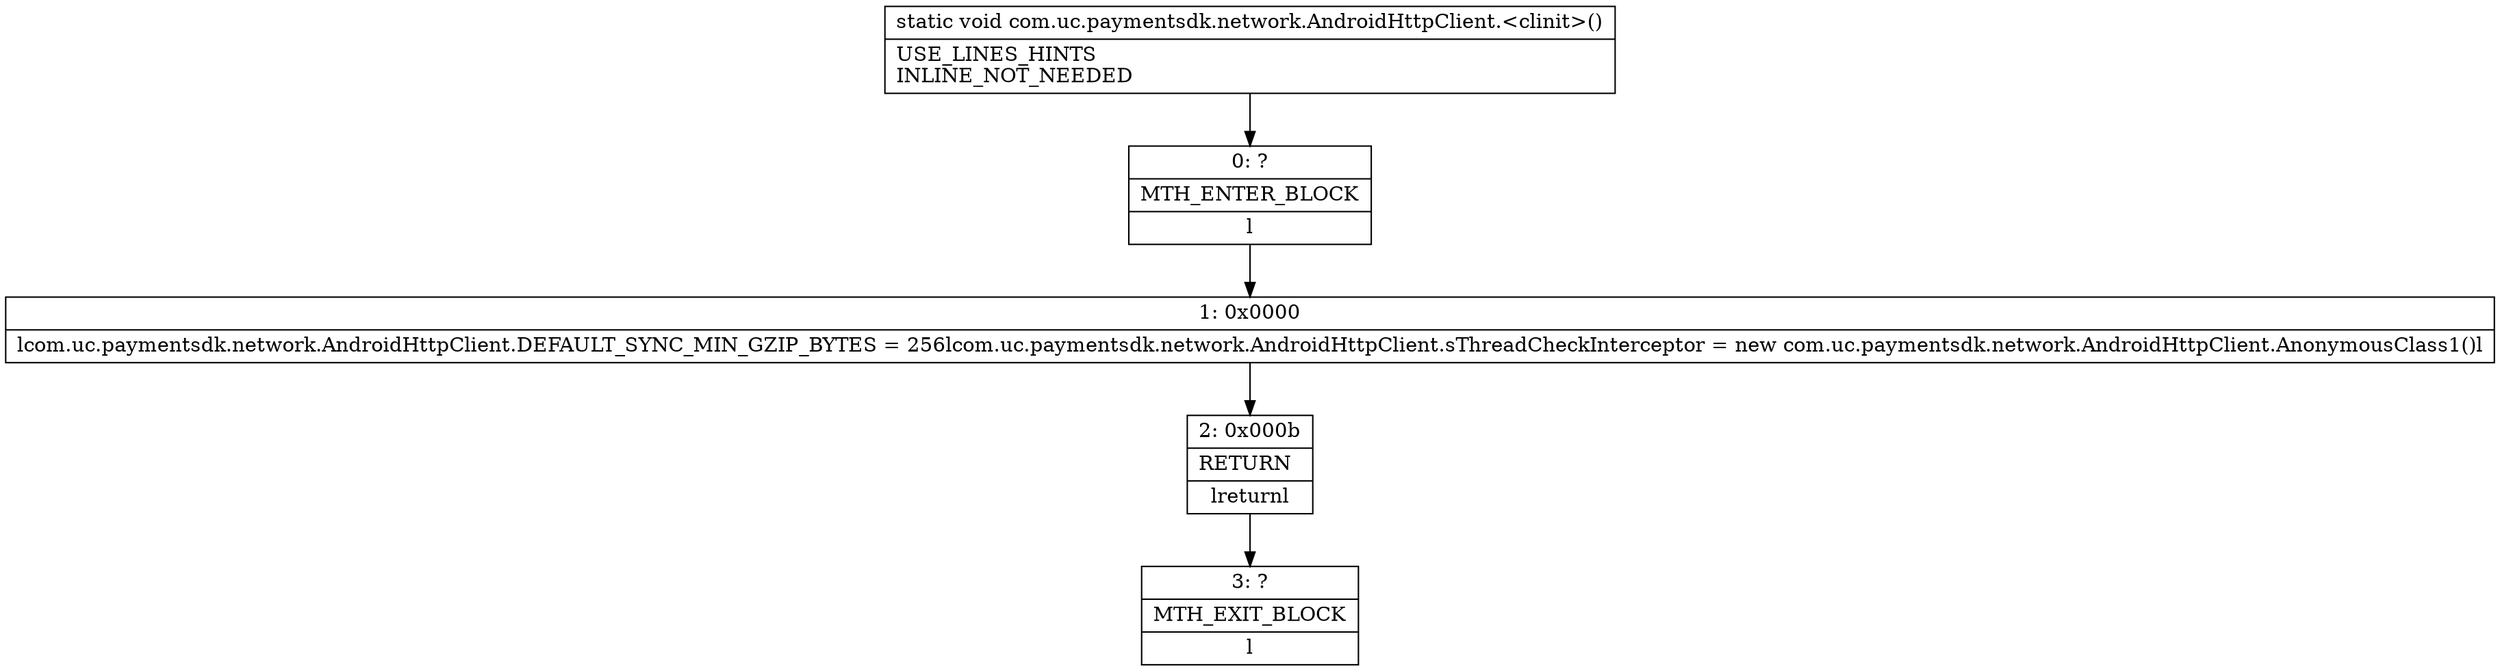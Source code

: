 digraph "CFG forcom.uc.paymentsdk.network.AndroidHttpClient.\<clinit\>()V" {
Node_0 [shape=record,label="{0\:\ ?|MTH_ENTER_BLOCK\l|l}"];
Node_1 [shape=record,label="{1\:\ 0x0000|lcom.uc.paymentsdk.network.AndroidHttpClient.DEFAULT_SYNC_MIN_GZIP_BYTES = 256lcom.uc.paymentsdk.network.AndroidHttpClient.sThreadCheckInterceptor = new com.uc.paymentsdk.network.AndroidHttpClient.AnonymousClass1()l}"];
Node_2 [shape=record,label="{2\:\ 0x000b|RETURN\l|lreturnl}"];
Node_3 [shape=record,label="{3\:\ ?|MTH_EXIT_BLOCK\l|l}"];
MethodNode[shape=record,label="{static void com.uc.paymentsdk.network.AndroidHttpClient.\<clinit\>()  | USE_LINES_HINTS\lINLINE_NOT_NEEDED\l}"];
MethodNode -> Node_0;
Node_0 -> Node_1;
Node_1 -> Node_2;
Node_2 -> Node_3;
}

